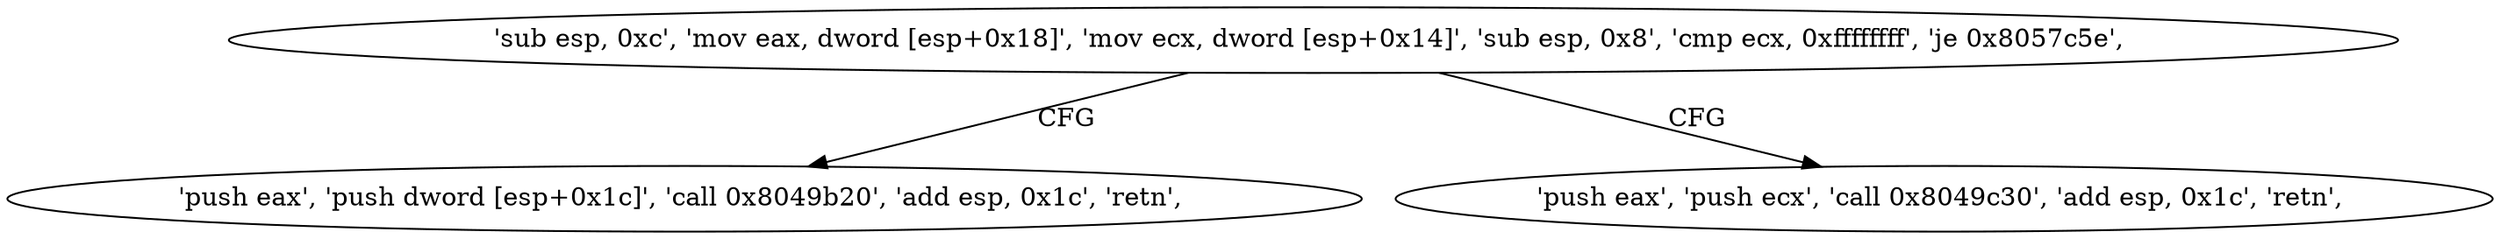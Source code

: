 digraph "func" {
"134577216" [label = "'sub esp, 0xc', 'mov eax, dword [esp+0x18]', 'mov ecx, dword [esp+0x14]', 'sub esp, 0x8', 'cmp ecx, 0xffffffff', 'je 0x8057c5e', " ]
"134577246" [label = "'push eax', 'push dword [esp+0x1c]', 'call 0x8049b20', 'add esp, 0x1c', 'retn', " ]
"134577235" [label = "'push eax', 'push ecx', 'call 0x8049c30', 'add esp, 0x1c', 'retn', " ]
"134577216" -> "134577246" [ label = "CFG" ]
"134577216" -> "134577235" [ label = "CFG" ]
}
